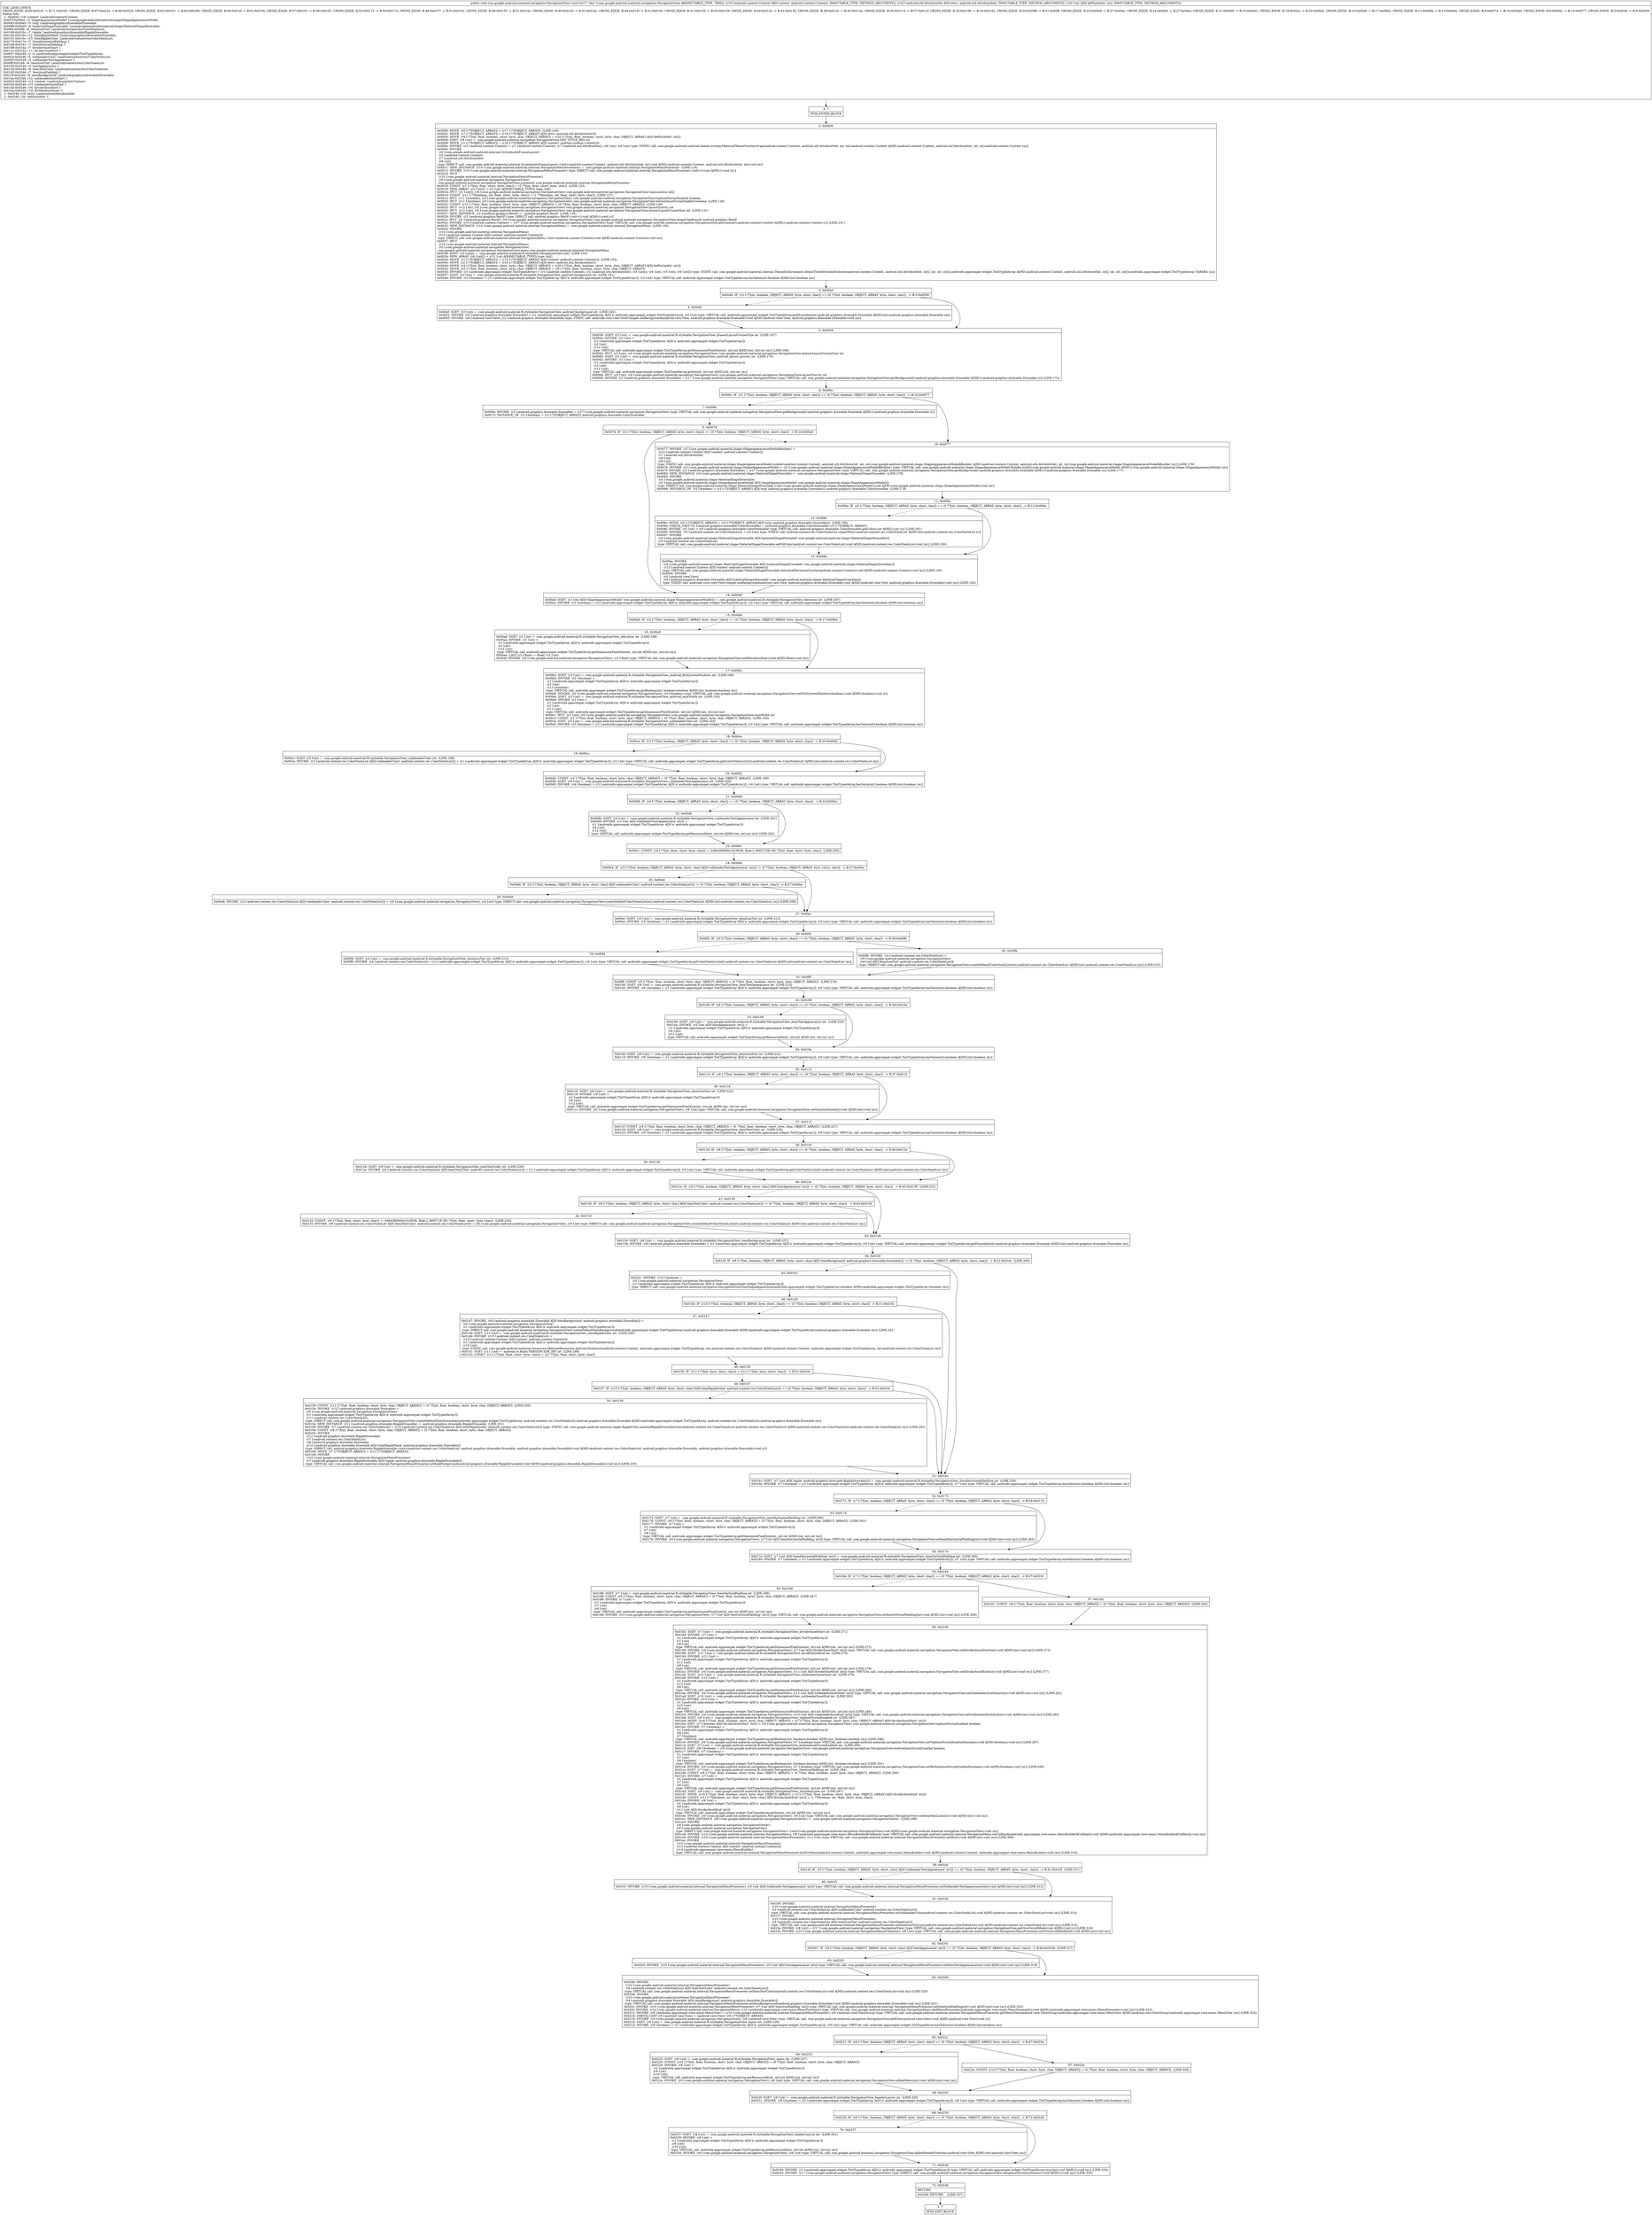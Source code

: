 digraph "CFG forcom.google.android.material.navigation.NavigationView.\<init\>(Landroid\/content\/Context;Landroid\/util\/AttributeSet;I)V" {
Node_0 [shape=record,label="{0\:\ ?|MTH_ENTER_BLOCK\l}"];
Node_2 [shape=record,label="{2\:\ 0x0000|0x0000: MOVE  (r0 I:??[OBJECT, ARRAY]) = (r17 I:??[OBJECT, ARRAY])  (LINE:145)\l0x0002: MOVE  (r7 I:??[OBJECT, ARRAY]) = (r19 I:??[OBJECT, ARRAY] A[D('attrs' android.util.AttributeSet)]) \l0x0004: MOVE  (r8 I:??[int, float, boolean, short, byte, char, OBJECT, ARRAY]) = (r20 I:??[int, float, boolean, short, byte, char, OBJECT, ARRAY] A[D('defStyleAttr' int)]) \l0x0006: SGET  (r9 I:int) =  com.google.android.material.navigation.NavigationView.DEF_STYLE_RES int \l0x0008: MOVE  (r1 I:??[OBJECT, ARRAY]) = (r18 I:??[OBJECT, ARRAY] A[D('context' android.content.Context)]) \l0x000a: INVOKE  (r2 I:android.content.Context) = (r1 I:android.content.Context), (r7 I:android.util.AttributeSet), (r8 I:int), (r9 I:int) type: STATIC call: com.google.android.material.theme.overlay.MaterialThemeOverlay.wrap(android.content.Context, android.util.AttributeSet, int, int):android.content.Context A[MD:(android.content.Context, android.util.AttributeSet, int, int):android.content.Context (m)]\l0x000e: INVOKE  \l  (r0 I:com.google.android.material.internal.ScrimInsetsFrameLayout)\l  (r2 I:android.content.Context)\l  (r7 I:android.util.AttributeSet)\l  (r8 I:int)\l type: DIRECT call: com.google.android.material.internal.ScrimInsetsFrameLayout.\<init\>(android.content.Context, android.util.AttributeSet, int):void A[MD:(android.content.Context, android.util.AttributeSet, int):void (m)]\l0x0011: NEW_INSTANCE  (r10 I:com.google.android.material.internal.NavigationMenuPresenter) =  com.google.android.material.internal.NavigationMenuPresenter  (LINE:118)\l0x0013: INVOKE  (r10 I:com.google.android.material.internal.NavigationMenuPresenter) type: DIRECT call: com.google.android.material.internal.NavigationMenuPresenter.\<init\>():void A[MD:():void (m)]\l0x0016: IPUT  \l  (r10 I:com.google.android.material.internal.NavigationMenuPresenter)\l  (r0 I:com.google.android.material.navigation.NavigationView)\l com.google.android.material.navigation.NavigationView.presenter com.google.android.material.internal.NavigationMenuPresenter \l0x0018: CONST  (r2 I:??[int, float, short, byte, char]) = (2 ??[int, float, short, byte, char])  (LINE:123)\l0x0019: NEW_ARRAY  (r2 I:int[]) = (r2 I:int A[IMMUTABLE_TYPE]) type: int[] \l0x001b: IPUT  (r2 I:int[]), (r0 I:com.google.android.material.navigation.NavigationView) com.google.android.material.navigation.NavigationView.tmpLocation int[] \l0x001d: CONST  (r11 I:??[boolean, int, float, short, byte, char]) = (1 ??[boolean, int, float, short, byte, char])  (LINE:127)\l0x001e: IPUT  (r11 I:boolean), (r0 I:com.google.android.material.navigation.NavigationView) com.google.android.material.navigation.NavigationView.topInsetScrimEnabled boolean \l0x0020: IPUT  (r11 I:boolean), (r0 I:com.google.android.material.navigation.NavigationView) com.google.android.material.navigation.NavigationView.bottomInsetScrimEnabled boolean  (LINE:128)\l0x0022: CONST  (r12 I:??[int, float, boolean, short, byte, char, OBJECT, ARRAY]) = (0 ??[int, float, boolean, short, byte, char, OBJECT, ARRAY])  (LINE:130)\l0x0023: IPUT  (r12 I:int), (r0 I:com.google.android.material.navigation.NavigationView) com.google.android.material.navigation.NavigationView.layoutGravity int \l0x0025: IPUT  (r12 I:int), (r0 I:com.google.android.material.navigation.NavigationView) com.google.android.material.navigation.NavigationView.drawerLayoutCornerSize int  (LINE:131)\l0x0027: NEW_INSTANCE  (r2 I:android.graphics.RectF) =  android.graphics.RectF  (LINE:134)\l0x0029: INVOKE  (r2 I:android.graphics.RectF) type: DIRECT call: android.graphics.RectF.\<init\>():void A[MD:():void (c)]\l0x002c: IPUT  (r2 I:android.graphics.RectF), (r0 I:com.google.android.material.navigation.NavigationView) com.google.android.material.navigation.NavigationView.shapeClipBounds android.graphics.RectF \l0x002e: INVOKE  (r13 I:android.content.Context) = (r17 I:com.google.android.material.navigation.NavigationView) type: VIRTUAL call: com.google.android.material.navigation.NavigationView.getContext():android.content.Context A[MD:():android.content.Context (s)] (LINE:147)\l0x0032: NEW_INSTANCE  (r14 I:com.google.android.material.internal.NavigationMenu) =  com.google.android.material.internal.NavigationMenu  (LINE:150)\l0x0034: INVOKE  \l  (r14 I:com.google.android.material.internal.NavigationMenu)\l  (r13 I:android.content.Context A[D('context' android.content.Context)])\l type: DIRECT call: com.google.android.material.internal.NavigationMenu.\<init\>(android.content.Context):void A[MD:(android.content.Context):void (m)]\l0x0037: IPUT  \l  (r14 I:com.google.android.material.internal.NavigationMenu)\l  (r0 I:com.google.android.material.navigation.NavigationView)\l com.google.android.material.navigation.NavigationView.menu com.google.android.material.internal.NavigationMenu \l0x0039: SGET  (r3 I:int[]) =  com.google.android.material.R.styleable.NavigationView int[]  (LINE:153)\l0x003b: NEW_ARRAY  (r6 I:int[]) = (r12 I:int A[IMMUTABLE_TYPE]) type: int[] \l0x003d: MOVE  (r1 I:??[OBJECT, ARRAY]) = (r13 I:??[OBJECT, ARRAY] A[D('context' android.content.Context)])  (LINE:154)\l0x003e: MOVE  (r2 I:??[OBJECT, ARRAY]) = (r19 I:??[OBJECT, ARRAY] A[D('attrs' android.util.AttributeSet)]) \l0x0040: MOVE  (r4 I:??[int, float, boolean, short, byte, char, OBJECT, ARRAY]) = (r20 I:??[int, float, boolean, short, byte, char, OBJECT, ARRAY] A[D('defStyleAttr' int)]) \l0x0042: MOVE  (r5 I:??[int, float, boolean, short, byte, char, OBJECT, ARRAY]) = (r9 I:??[int, float, boolean, short, byte, char, OBJECT, ARRAY]) \l0x0043: INVOKE  (r1 I:androidx.appcompat.widget.TintTypedArray) = (r1 I:android.content.Context), (r2 I:android.util.AttributeSet), (r3 I:int[]), (r4 I:int), (r5 I:int), (r6 I:int[]) type: STATIC call: com.google.android.material.internal.ThemeEnforcement.obtainTintedStyledAttributes(android.content.Context, android.util.AttributeSet, int[], int, int, int[]):androidx.appcompat.widget.TintTypedArray A[MD:(android.content.Context, android.util.AttributeSet, int[], int, int, int[]):androidx.appcompat.widget.TintTypedArray VARARG (m)]\l0x0047: SGET  (r2 I:int) =  com.google.android.material.R.styleable.NavigationView_android_background int  (LINE:161)\l0x0049: INVOKE  (r2 I:boolean) = (r1 I:androidx.appcompat.widget.TintTypedArray A[D('a' androidx.appcompat.widget.TintTypedArray)]), (r2 I:int) type: VIRTUAL call: androidx.appcompat.widget.TintTypedArray.hasValue(int):boolean A[MD:(int):boolean (m)]\l}"];
Node_3 [shape=record,label="{3\:\ 0x004d|0x004d: IF  (r2 I:??[int, boolean, OBJECT, ARRAY, byte, short, char]) == (0 ??[int, boolean, OBJECT, ARRAY, byte, short, char])  \-\> B:5:0x0058 \l}"];
Node_4 [shape=record,label="{4\:\ 0x004f|0x004f: SGET  (r2 I:int) =  com.google.android.material.R.styleable.NavigationView_android_background int  (LINE:162)\l0x0051: INVOKE  (r2 I:android.graphics.drawable.Drawable) = (r1 I:androidx.appcompat.widget.TintTypedArray A[D('a' androidx.appcompat.widget.TintTypedArray)]), (r2 I:int) type: VIRTUAL call: androidx.appcompat.widget.TintTypedArray.getDrawable(int):android.graphics.drawable.Drawable A[MD:(int):android.graphics.drawable.Drawable (m)]\l0x0055: INVOKE  (r0 I:android.view.View), (r2 I:android.graphics.drawable.Drawable) type: STATIC call: androidx.core.view.ViewCompat.setBackground(android.view.View, android.graphics.drawable.Drawable):void A[MD:(android.view.View, android.graphics.drawable.Drawable):void (m)]\l}"];
Node_5 [shape=record,label="{5\:\ 0x0058|0x0058: SGET  (r2 I:int) =  com.google.android.material.R.styleable.NavigationView_drawerLayoutCornerSize int  (LINE:167)\l0x005a: INVOKE  (r2 I:int) = \l  (r1 I:androidx.appcompat.widget.TintTypedArray A[D('a' androidx.appcompat.widget.TintTypedArray)])\l  (r2 I:int)\l  (r12 I:int)\l type: VIRTUAL call: androidx.appcompat.widget.TintTypedArray.getDimensionPixelSize(int, int):int A[MD:(int, int):int (m)] (LINE:168)\l0x005e: IPUT  (r2 I:int), (r0 I:com.google.android.material.navigation.NavigationView) com.google.android.material.navigation.NavigationView.drawerLayoutCornerSize int \l0x0060: SGET  (r2 I:int) =  com.google.android.material.R.styleable.NavigationView_android_layout_gravity int  (LINE:170)\l0x0062: INVOKE  (r2 I:int) = \l  (r1 I:androidx.appcompat.widget.TintTypedArray A[D('a' androidx.appcompat.widget.TintTypedArray)])\l  (r2 I:int)\l  (r12 I:int)\l type: VIRTUAL call: androidx.appcompat.widget.TintTypedArray.getInt(int, int):int A[MD:(int, int):int (m)]\l0x0066: IPUT  (r2 I:int), (r0 I:com.google.android.material.navigation.NavigationView) com.google.android.material.navigation.NavigationView.layoutGravity int \l0x0068: INVOKE  (r2 I:android.graphics.drawable.Drawable) = (r17 I:com.google.android.material.navigation.NavigationView) type: VIRTUAL call: com.google.android.material.navigation.NavigationView.getBackground():android.graphics.drawable.Drawable A[MD:():android.graphics.drawable.Drawable (s)] (LINE:174)\l}"];
Node_6 [shape=record,label="{6\:\ 0x006c|0x006c: IF  (r2 I:??[int, boolean, OBJECT, ARRAY, byte, short, char]) == (0 ??[int, boolean, OBJECT, ARRAY, byte, short, char])  \-\> B:10:0x0077 \l}"];
Node_7 [shape=record,label="{7\:\ 0x006e|0x006e: INVOKE  (r2 I:android.graphics.drawable.Drawable) = (r17 I:com.google.android.material.navigation.NavigationView) type: VIRTUAL call: com.google.android.material.navigation.NavigationView.getBackground():android.graphics.drawable.Drawable A[MD:():android.graphics.drawable.Drawable (s)]\l0x0072: INSTANCE_OF  (r2 I:boolean) = (r2 I:??[OBJECT, ARRAY]) android.graphics.drawable.ColorDrawable \l}"];
Node_8 [shape=record,label="{8\:\ 0x0074|0x0074: IF  (r2 I:??[int, boolean, OBJECT, ARRAY, byte, short, char]) == (0 ??[int, boolean, OBJECT, ARRAY, byte, short, char])  \-\> B:14:0x00a0 \l}"];
Node_14 [shape=record,label="{14\:\ 0x00a0|0x00a0: SGET  (r2 I:int A[D('shapeAppearanceModel' com.google.android.material.shape.ShapeAppearanceModel)]) =  com.google.android.material.R.styleable.NavigationView_elevation int  (LINE:187)\l0x00a2: INVOKE  (r2 I:boolean) = (r1 I:androidx.appcompat.widget.TintTypedArray A[D('a' androidx.appcompat.widget.TintTypedArray)]), (r2 I:int) type: VIRTUAL call: androidx.appcompat.widget.TintTypedArray.hasValue(int):boolean A[MD:(int):boolean (m)]\l}"];
Node_15 [shape=record,label="{15\:\ 0x00a6|0x00a6: IF  (r2 I:??[int, boolean, OBJECT, ARRAY, byte, short, char]) == (0 ??[int, boolean, OBJECT, ARRAY, byte, short, char])  \-\> B:17:0x00b2 \l}"];
Node_16 [shape=record,label="{16\:\ 0x00a8|0x00a8: SGET  (r2 I:int) =  com.google.android.material.R.styleable.NavigationView_elevation int  (LINE:188)\l0x00aa: INVOKE  (r2 I:int) = \l  (r1 I:androidx.appcompat.widget.TintTypedArray A[D('a' androidx.appcompat.widget.TintTypedArray)])\l  (r2 I:int)\l  (r12 I:int)\l type: VIRTUAL call: androidx.appcompat.widget.TintTypedArray.getDimensionPixelSize(int, int):int A[MD:(int, int):int (m)]\l0x00ae: CAST (r2 I:float) = (float) (r2 I:int) \l0x00af: INVOKE  (r0 I:com.google.android.material.navigation.NavigationView), (r2 I:float) type: VIRTUAL call: com.google.android.material.navigation.NavigationView.setElevation(float):void A[MD:(float):void (m)]\l}"];
Node_17 [shape=record,label="{17\:\ 0x00b2|0x00b2: SGET  (r2 I:int) =  com.google.android.material.R.styleable.NavigationView_android_fitsSystemWindows int  (LINE:190)\l0x00b4: INVOKE  (r2 I:boolean) = \l  (r1 I:androidx.appcompat.widget.TintTypedArray A[D('a' androidx.appcompat.widget.TintTypedArray)])\l  (r2 I:int)\l  (r12 I:boolean)\l type: VIRTUAL call: androidx.appcompat.widget.TintTypedArray.getBoolean(int, boolean):boolean A[MD:(int, boolean):boolean (m)]\l0x00b8: INVOKE  (r0 I:com.google.android.material.navigation.NavigationView), (r2 I:boolean) type: VIRTUAL call: com.google.android.material.navigation.NavigationView.setFitsSystemWindows(boolean):void A[MD:(boolean):void (s)]\l0x00bb: SGET  (r2 I:int) =  com.google.android.material.R.styleable.NavigationView_android_maxWidth int  (LINE:192)\l0x00bd: INVOKE  (r2 I:int) = \l  (r1 I:androidx.appcompat.widget.TintTypedArray A[D('a' androidx.appcompat.widget.TintTypedArray)])\l  (r2 I:int)\l  (r12 I:int)\l type: VIRTUAL call: androidx.appcompat.widget.TintTypedArray.getDimensionPixelSize(int, int):int A[MD:(int, int):int (m)]\l0x00c1: IPUT  (r2 I:int), (r0 I:com.google.android.material.navigation.NavigationView) com.google.android.material.navigation.NavigationView.maxWidth int \l0x00c3: CONST  (r2 I:??[int, float, boolean, short, byte, char, OBJECT, ARRAY]) = (0 ??[int, float, boolean, short, byte, char, OBJECT, ARRAY])  (LINE:194)\l0x00c4: SGET  (r3 I:int) =  com.google.android.material.R.styleable.NavigationView_subheaderColor int  (LINE:195)\l0x00c6: INVOKE  (r3 I:boolean) = (r1 I:androidx.appcompat.widget.TintTypedArray A[D('a' androidx.appcompat.widget.TintTypedArray)]), (r3 I:int) type: VIRTUAL call: androidx.appcompat.widget.TintTypedArray.hasValue(int):boolean A[MD:(int):boolean (m)]\l}"];
Node_18 [shape=record,label="{18\:\ 0x00ca|0x00ca: IF  (r3 I:??[int, boolean, OBJECT, ARRAY, byte, short, char]) == (0 ??[int, boolean, OBJECT, ARRAY, byte, short, char])  \-\> B:20:0x00d2 \l}"];
Node_19 [shape=record,label="{19\:\ 0x00cc|0x00cc: SGET  (r3 I:int) =  com.google.android.material.R.styleable.NavigationView_subheaderColor int  (LINE:196)\l0x00ce: INVOKE  (r2 I:android.content.res.ColorStateList A[D('subheaderColor' android.content.res.ColorStateList)]) = (r1 I:androidx.appcompat.widget.TintTypedArray A[D('a' androidx.appcompat.widget.TintTypedArray)]), (r3 I:int) type: VIRTUAL call: androidx.appcompat.widget.TintTypedArray.getColorStateList(int):android.content.res.ColorStateList A[MD:(int):android.content.res.ColorStateList (m)]\l}"];
Node_20 [shape=record,label="{20\:\ 0x00d2|0x00d2: CONST  (r3 I:??[int, float, boolean, short, byte, char, OBJECT, ARRAY]) = (0 ??[int, float, boolean, short, byte, char, OBJECT, ARRAY])  (LINE:199)\l0x00d3: SGET  (r4 I:int) =  com.google.android.material.R.styleable.NavigationView_subheaderTextAppearance int  (LINE:200)\l0x00d5: INVOKE  (r4 I:boolean) = (r1 I:androidx.appcompat.widget.TintTypedArray A[D('a' androidx.appcompat.widget.TintTypedArray)]), (r4 I:int) type: VIRTUAL call: androidx.appcompat.widget.TintTypedArray.hasValue(int):boolean A[MD:(int):boolean (m)]\l}"];
Node_21 [shape=record,label="{21\:\ 0x00d9|0x00d9: IF  (r4 I:??[int, boolean, OBJECT, ARRAY, byte, short, char]) == (0 ??[int, boolean, OBJECT, ARRAY, byte, short, char])  \-\> B:23:0x00e1 \l}"];
Node_22 [shape=record,label="{22\:\ 0x00db|0x00db: SGET  (r4 I:int) =  com.google.android.material.R.styleable.NavigationView_subheaderTextAppearance int  (LINE:201)\l0x00dd: INVOKE  (r3 I:int A[D('subheaderTextAppearance' int)]) = \l  (r1 I:androidx.appcompat.widget.TintTypedArray A[D('a' androidx.appcompat.widget.TintTypedArray)])\l  (r4 I:int)\l  (r12 I:int)\l type: VIRTUAL call: androidx.appcompat.widget.TintTypedArray.getResourceId(int, int):int A[MD:(int, int):int (m)] (LINE:202)\l}"];
Node_23 [shape=record,label="{23\:\ 0x00e1|0x00e1: CONST  (r4 I:??[int, float, short, byte, char]) = (16842808(0x1010038, float:2.3693715E\-38) ??[int, float, short, byte, char])  (LINE:205)\l}"];
Node_24 [shape=record,label="{24\:\ 0x00e4|0x00e4: IF  (r3 I:??[int, boolean, OBJECT, ARRAY, byte, short, char] A[D('subheaderTextAppearance' int)]) != (0 ??[int, boolean, OBJECT, ARRAY, byte, short, char])  \-\> B:27:0x00ec \l}"];
Node_25 [shape=record,label="{25\:\ 0x00e6|0x00e6: IF  (r2 I:??[int, boolean, OBJECT, ARRAY, byte, short, char] A[D('subheaderColor' android.content.res.ColorStateList)]) != (0 ??[int, boolean, OBJECT, ARRAY, byte, short, char])  \-\> B:27:0x00ec \l}"];
Node_26 [shape=record,label="{26\:\ 0x00e8|0x00e8: INVOKE  (r2 I:android.content.res.ColorStateList A[D('subheaderColor' android.content.res.ColorStateList)]) = (r0 I:com.google.android.material.navigation.NavigationView), (r4 I:int) type: DIRECT call: com.google.android.material.navigation.NavigationView.createDefaultColorStateList(int):android.content.res.ColorStateList A[MD:(int):android.content.res.ColorStateList (m)] (LINE:208)\l}"];
Node_27 [shape=record,label="{27\:\ 0x00ec|0x00ec: SGET  (r5 I:int) =  com.google.android.material.R.styleable.NavigationView_itemIconTint int  (LINE:212)\l0x00ee: INVOKE  (r5 I:boolean) = (r1 I:androidx.appcompat.widget.TintTypedArray A[D('a' androidx.appcompat.widget.TintTypedArray)]), (r5 I:int) type: VIRTUAL call: androidx.appcompat.widget.TintTypedArray.hasValue(int):boolean A[MD:(int):boolean (m)]\l}"];
Node_28 [shape=record,label="{28\:\ 0x00f2|0x00f2: IF  (r5 I:??[int, boolean, OBJECT, ARRAY, byte, short, char]) == (0 ??[int, boolean, OBJECT, ARRAY, byte, short, char])  \-\> B:30:0x00fb \l}"];
Node_29 [shape=record,label="{29\:\ 0x00f4|0x00f4: SGET  (r4 I:int) =  com.google.android.material.R.styleable.NavigationView_itemIconTint int  (LINE:213)\l0x00f6: INVOKE  (r4 I:android.content.res.ColorStateList) = (r1 I:androidx.appcompat.widget.TintTypedArray A[D('a' androidx.appcompat.widget.TintTypedArray)]), (r4 I:int) type: VIRTUAL call: androidx.appcompat.widget.TintTypedArray.getColorStateList(int):android.content.res.ColorStateList A[MD:(int):android.content.res.ColorStateList (m)]\l}"];
Node_31 [shape=record,label="{31\:\ 0x00ff|0x00ff: CONST  (r5 I:??[int, float, boolean, short, byte, char, OBJECT, ARRAY]) = (0 ??[int, float, boolean, short, byte, char, OBJECT, ARRAY])  (LINE:218)\l0x0100: SGET  (r6 I:int) =  com.google.android.material.R.styleable.NavigationView_itemTextAppearance int  (LINE:219)\l0x0102: INVOKE  (r6 I:boolean) = (r1 I:androidx.appcompat.widget.TintTypedArray A[D('a' androidx.appcompat.widget.TintTypedArray)]), (r6 I:int) type: VIRTUAL call: androidx.appcompat.widget.TintTypedArray.hasValue(int):boolean A[MD:(int):boolean (m)]\l}"];
Node_32 [shape=record,label="{32\:\ 0x0106|0x0106: IF  (r6 I:??[int, boolean, OBJECT, ARRAY, byte, short, char]) == (0 ??[int, boolean, OBJECT, ARRAY, byte, short, char])  \-\> B:34:0x010e \l}"];
Node_33 [shape=record,label="{33\:\ 0x0108|0x0108: SGET  (r6 I:int) =  com.google.android.material.R.styleable.NavigationView_itemTextAppearance int  (LINE:220)\l0x010a: INVOKE  (r5 I:int A[D('textAppearance' int)]) = \l  (r1 I:androidx.appcompat.widget.TintTypedArray A[D('a' androidx.appcompat.widget.TintTypedArray)])\l  (r6 I:int)\l  (r12 I:int)\l type: VIRTUAL call: androidx.appcompat.widget.TintTypedArray.getResourceId(int, int):int A[MD:(int, int):int (m)]\l}"];
Node_34 [shape=record,label="{34\:\ 0x010e|0x010e: SGET  (r6 I:int) =  com.google.android.material.R.styleable.NavigationView_itemIconSize int  (LINE:223)\l0x0110: INVOKE  (r6 I:boolean) = (r1 I:androidx.appcompat.widget.TintTypedArray A[D('a' androidx.appcompat.widget.TintTypedArray)]), (r6 I:int) type: VIRTUAL call: androidx.appcompat.widget.TintTypedArray.hasValue(int):boolean A[MD:(int):boolean (m)]\l}"];
Node_35 [shape=record,label="{35\:\ 0x0114|0x0114: IF  (r6 I:??[int, boolean, OBJECT, ARRAY, byte, short, char]) == (0 ??[int, boolean, OBJECT, ARRAY, byte, short, char])  \-\> B:37:0x011f \l}"];
Node_36 [shape=record,label="{36\:\ 0x0116|0x0116: SGET  (r6 I:int) =  com.google.android.material.R.styleable.NavigationView_itemIconSize int  (LINE:224)\l0x0118: INVOKE  (r6 I:int) = \l  (r1 I:androidx.appcompat.widget.TintTypedArray A[D('a' androidx.appcompat.widget.TintTypedArray)])\l  (r6 I:int)\l  (r12 I:int)\l type: VIRTUAL call: androidx.appcompat.widget.TintTypedArray.getDimensionPixelSize(int, int):int A[MD:(int, int):int (m)]\l0x011c: INVOKE  (r0 I:com.google.android.material.navigation.NavigationView), (r6 I:int) type: VIRTUAL call: com.google.android.material.navigation.NavigationView.setItemIconSize(int):void A[MD:(int):void (m)]\l}"];
Node_37 [shape=record,label="{37\:\ 0x011f|0x011f: CONST  (r6 I:??[int, float, boolean, short, byte, char, OBJECT, ARRAY]) = (0 ??[int, float, boolean, short, byte, char, OBJECT, ARRAY])  (LINE:227)\l0x0120: SGET  (r9 I:int) =  com.google.android.material.R.styleable.NavigationView_itemTextColor int  (LINE:228)\l0x0122: INVOKE  (r9 I:boolean) = (r1 I:androidx.appcompat.widget.TintTypedArray A[D('a' androidx.appcompat.widget.TintTypedArray)]), (r9 I:int) type: VIRTUAL call: androidx.appcompat.widget.TintTypedArray.hasValue(int):boolean A[MD:(int):boolean (m)]\l}"];
Node_38 [shape=record,label="{38\:\ 0x0126|0x0126: IF  (r9 I:??[int, boolean, OBJECT, ARRAY, byte, short, char]) == (0 ??[int, boolean, OBJECT, ARRAY, byte, short, char])  \-\> B:40:0x012e \l}"];
Node_39 [shape=record,label="{39\:\ 0x0128|0x0128: SGET  (r9 I:int) =  com.google.android.material.R.styleable.NavigationView_itemTextColor int  (LINE:229)\l0x012a: INVOKE  (r6 I:android.content.res.ColorStateList A[D('itemTextColor' android.content.res.ColorStateList)]) = (r1 I:androidx.appcompat.widget.TintTypedArray A[D('a' androidx.appcompat.widget.TintTypedArray)]), (r9 I:int) type: VIRTUAL call: androidx.appcompat.widget.TintTypedArray.getColorStateList(int):android.content.res.ColorStateList A[MD:(int):android.content.res.ColorStateList (m)]\l}"];
Node_40 [shape=record,label="{40\:\ 0x012e|0x012e: IF  (r5 I:??[int, boolean, OBJECT, ARRAY, byte, short, char] A[D('textAppearance' int)]) != (0 ??[int, boolean, OBJECT, ARRAY, byte, short, char])  \-\> B:43:0x0139  (LINE:232)\l}"];
Node_41 [shape=record,label="{41\:\ 0x0130|0x0130: IF  (r6 I:??[int, boolean, OBJECT, ARRAY, byte, short, char] A[D('itemTextColor' android.content.res.ColorStateList)]) != (0 ??[int, boolean, OBJECT, ARRAY, byte, short, char])  \-\> B:43:0x0139 \l}"];
Node_42 [shape=record,label="{42\:\ 0x0132|0x0132: CONST  (r9 I:??[int, float, short, byte, char]) = (16842806(0x1010036, float:2.369371E\-38) ??[int, float, short, byte, char])  (LINE:234)\l0x0135: INVOKE  (r6 I:android.content.res.ColorStateList A[D('itemTextColor' android.content.res.ColorStateList)]) = (r0 I:com.google.android.material.navigation.NavigationView), (r9 I:int) type: DIRECT call: com.google.android.material.navigation.NavigationView.createDefaultColorStateList(int):android.content.res.ColorStateList A[MD:(int):android.content.res.ColorStateList (m)]\l}"];
Node_43 [shape=record,label="{43\:\ 0x0139|0x0139: SGET  (r9 I:int) =  com.google.android.material.R.styleable.NavigationView_itemBackground int  (LINE:237)\l0x013b: INVOKE  (r9 I:android.graphics.drawable.Drawable) = (r1 I:androidx.appcompat.widget.TintTypedArray A[D('a' androidx.appcompat.widget.TintTypedArray)]), (r9 I:int) type: VIRTUAL call: androidx.appcompat.widget.TintTypedArray.getDrawable(int):android.graphics.drawable.Drawable A[MD:(int):android.graphics.drawable.Drawable (m)]\l}"];
Node_44 [shape=record,label="{44\:\ 0x013f|0x013f: IF  (r9 I:??[int, boolean, OBJECT, ARRAY, byte, short, char] A[D('itemBackground' android.graphics.drawable.Drawable)]) != (0 ??[int, boolean, OBJECT, ARRAY, byte, short, char])  \-\> B:51:0x016c  (LINE:240)\l}"];
Node_45 [shape=record,label="{45\:\ 0x0141|0x0141: INVOKE  (r15 I:boolean) = \l  (r0 I:com.google.android.material.navigation.NavigationView)\l  (r1 I:androidx.appcompat.widget.TintTypedArray A[D('a' androidx.appcompat.widget.TintTypedArray)])\l type: DIRECT call: com.google.android.material.navigation.NavigationView.hasShapeAppearance(androidx.appcompat.widget.TintTypedArray):boolean A[MD:(androidx.appcompat.widget.TintTypedArray):boolean (m)]\l}"];
Node_46 [shape=record,label="{46\:\ 0x0145|0x0145: IF  (r15 I:??[int, boolean, OBJECT, ARRAY, byte, short, char]) == (0 ??[int, boolean, OBJECT, ARRAY, byte, short, char])  \-\> B:51:0x016c \l}"];
Node_47 [shape=record,label="{47\:\ 0x0147|0x0147: INVOKE  (r9 I:android.graphics.drawable.Drawable A[D('itemBackground' android.graphics.drawable.Drawable)]) = \l  (r0 I:com.google.android.material.navigation.NavigationView)\l  (r1 I:androidx.appcompat.widget.TintTypedArray A[D('a' androidx.appcompat.widget.TintTypedArray)])\l type: DIRECT call: com.google.android.material.navigation.NavigationView.createDefaultItemBackground(androidx.appcompat.widget.TintTypedArray):android.graphics.drawable.Drawable A[MD:(androidx.appcompat.widget.TintTypedArray):android.graphics.drawable.Drawable (m)] (LINE:241)\l0x014b: SGET  (r15 I:int) =  com.google.android.material.R.styleable.NavigationView_itemRippleColor int  (LINE:243)\l0x014d: INVOKE  (r15 I:android.content.res.ColorStateList) = \l  (r13 I:android.content.Context A[D('context' android.content.Context)])\l  (r1 I:androidx.appcompat.widget.TintTypedArray A[D('a' androidx.appcompat.widget.TintTypedArray)])\l  (r15 I:int)\l type: STATIC call: com.google.android.material.resources.MaterialResources.getColorStateList(android.content.Context, androidx.appcompat.widget.TintTypedArray, int):android.content.res.ColorStateList A[MD:(android.content.Context, androidx.appcompat.widget.TintTypedArray, int):android.content.res.ColorStateList (m)]\l0x0151: SGET  (r11 I:int) =  android.os.Build.VERSION.SDK_INT int  (LINE:249)\l0x0153: CONST  (r12 I:??[int, float, short, byte, char]) = (21 ??[int, float, short, byte, char]) \l}"];
Node_48 [shape=record,label="{48\:\ 0x0155|0x0155: IF  (r11 I:??[int, byte, short, char]) \< (r12 I:??[int, byte, short, char])  \-\> B:51:0x016c \l}"];
Node_49 [shape=record,label="{49\:\ 0x0157|0x0157: IF  (r15 I:??[int, boolean, OBJECT, ARRAY, byte, short, char] A[D('itemRippleColor' android.content.res.ColorStateList)]) == (0 ??[int, boolean, OBJECT, ARRAY, byte, short, char])  \-\> B:51:0x016c \l}"];
Node_50 [shape=record,label="{50\:\ 0x0159|0x0159: CONST  (r11 I:??[int, float, boolean, short, byte, char, OBJECT, ARRAY]) = (0 ??[int, float, boolean, short, byte, char, OBJECT, ARRAY])  (LINE:250)\l0x015a: INVOKE  (r12 I:android.graphics.drawable.Drawable) = \l  (r0 I:com.google.android.material.navigation.NavigationView)\l  (r1 I:androidx.appcompat.widget.TintTypedArray A[D('a' androidx.appcompat.widget.TintTypedArray)])\l  (r11 I:android.content.res.ColorStateList)\l type: DIRECT call: com.google.android.material.navigation.NavigationView.createDefaultItemDrawable(androidx.appcompat.widget.TintTypedArray, android.content.res.ColorStateList):android.graphics.drawable.Drawable A[MD:(androidx.appcompat.widget.TintTypedArray, android.content.res.ColorStateList):android.graphics.drawable.Drawable (m)]\l0x015e: NEW_INSTANCE  (r11 I:android.graphics.drawable.RippleDrawable) =  android.graphics.drawable.RippleDrawable  (LINE:251)\l0x0160: INVOKE  (r7 I:android.content.res.ColorStateList) = (r15 I:android.content.res.ColorStateList A[D('itemRippleColor' android.content.res.ColorStateList)]) type: STATIC call: com.google.android.material.ripple.RippleUtils.sanitizeRippleDrawableColor(android.content.res.ColorStateList):android.content.res.ColorStateList A[MD:(android.content.res.ColorStateList):android.content.res.ColorStateList (m)] (LINE:252)\l0x0164: CONST  (r8 I:??[int, float, boolean, short, byte, char, OBJECT, ARRAY]) = (0 ??[int, float, boolean, short, byte, char, OBJECT, ARRAY]) \l0x0165: INVOKE  \l  (r11 I:android.graphics.drawable.RippleDrawable)\l  (r7 I:android.content.res.ColorStateList)\l  (r8 I:android.graphics.drawable.Drawable)\l  (r12 I:android.graphics.drawable.Drawable A[D('itemRippleMask' android.graphics.drawable.Drawable)])\l type: DIRECT call: android.graphics.drawable.RippleDrawable.\<init\>(android.content.res.ColorStateList, android.graphics.drawable.Drawable, android.graphics.drawable.Drawable):void A[MD:(android.content.res.ColorStateList, android.graphics.drawable.Drawable, android.graphics.drawable.Drawable):void (c)]\l0x0168: MOVE  (r7 I:??[OBJECT, ARRAY]) = (r11 I:??[OBJECT, ARRAY]) \l0x0169: INVOKE  \l  (r10 I:com.google.android.material.internal.NavigationMenuPresenter)\l  (r7 I:android.graphics.drawable.RippleDrawable A[D('ripple' android.graphics.drawable.RippleDrawable)])\l type: VIRTUAL call: com.google.android.material.internal.NavigationMenuPresenter.setItemForeground(android.graphics.drawable.RippleDrawable):void A[MD:(android.graphics.drawable.RippleDrawable):void (m)] (LINE:255)\l}"];
Node_51 [shape=record,label="{51\:\ 0x016c|0x016c: SGET  (r7 I:int A[D('ripple' android.graphics.drawable.RippleDrawable)]) =  com.google.android.material.R.styleable.NavigationView_itemHorizontalPadding int  (LINE:259)\l0x016e: INVOKE  (r7 I:boolean) = (r1 I:androidx.appcompat.widget.TintTypedArray A[D('a' androidx.appcompat.widget.TintTypedArray)]), (r7 I:int) type: VIRTUAL call: androidx.appcompat.widget.TintTypedArray.hasValue(int):boolean A[MD:(int):boolean (m)]\l}"];
Node_52 [shape=record,label="{52\:\ 0x0172|0x0172: IF  (r7 I:??[int, boolean, OBJECT, ARRAY, byte, short, char]) == (0 ??[int, boolean, OBJECT, ARRAY, byte, short, char])  \-\> B:54:0x017e \l}"];
Node_53 [shape=record,label="{53\:\ 0x0174|0x0174: SGET  (r7 I:int) =  com.google.android.material.R.styleable.NavigationView_itemHorizontalPadding int  (LINE:260)\l0x0176: CONST  (r8 I:??[int, float, boolean, short, byte, char, OBJECT, ARRAY]) = (0 ??[int, float, boolean, short, byte, char, OBJECT, ARRAY])  (LINE:261)\l0x0177: INVOKE  (r7 I:int) = \l  (r1 I:androidx.appcompat.widget.TintTypedArray A[D('a' androidx.appcompat.widget.TintTypedArray)])\l  (r7 I:int)\l  (r8 I:int)\l type: VIRTUAL call: androidx.appcompat.widget.TintTypedArray.getDimensionPixelSize(int, int):int A[MD:(int, int):int (m)]\l0x017b: INVOKE  (r0 I:com.google.android.material.navigation.NavigationView), (r7 I:int A[D('itemHorizontalPadding' int)]) type: VIRTUAL call: com.google.android.material.navigation.NavigationView.setItemHorizontalPadding(int):void A[MD:(int):void (m)] (LINE:262)\l}"];
Node_54 [shape=record,label="{54\:\ 0x017e|0x017e: SGET  (r7 I:int A[D('itemHorizontalPadding' int)]) =  com.google.android.material.R.styleable.NavigationView_itemVerticalPadding int  (LINE:265)\l0x0180: INVOKE  (r7 I:boolean) = (r1 I:androidx.appcompat.widget.TintTypedArray A[D('a' androidx.appcompat.widget.TintTypedArray)]), (r7 I:int) type: VIRTUAL call: androidx.appcompat.widget.TintTypedArray.hasValue(int):boolean A[MD:(int):boolean (m)]\l}"];
Node_55 [shape=record,label="{55\:\ 0x0184|0x0184: IF  (r7 I:??[int, boolean, OBJECT, ARRAY, byte, short, char]) == (0 ??[int, boolean, OBJECT, ARRAY, byte, short, char])  \-\> B:57:0x0191 \l}"];
Node_56 [shape=record,label="{56\:\ 0x0186|0x0186: SGET  (r7 I:int) =  com.google.android.material.R.styleable.NavigationView_itemVerticalPadding int  (LINE:266)\l0x0188: CONST  (r8 I:??[int, float, boolean, short, byte, char, OBJECT, ARRAY]) = (0 ??[int, float, boolean, short, byte, char, OBJECT, ARRAY])  (LINE:267)\l0x0189: INVOKE  (r7 I:int) = \l  (r1 I:androidx.appcompat.widget.TintTypedArray A[D('a' androidx.appcompat.widget.TintTypedArray)])\l  (r7 I:int)\l  (r8 I:int)\l type: VIRTUAL call: androidx.appcompat.widget.TintTypedArray.getDimensionPixelSize(int, int):int A[MD:(int, int):int (m)]\l0x018d: INVOKE  (r0 I:com.google.android.material.navigation.NavigationView), (r7 I:int A[D('itemVerticalPadding' int)]) type: VIRTUAL call: com.google.android.material.navigation.NavigationView.setItemVerticalPadding(int):void A[MD:(int):void (m)] (LINE:268)\l}"];
Node_58 [shape=record,label="{58\:\ 0x0192|0x0192: SGET  (r7 I:int) =  com.google.android.material.R.styleable.NavigationView_dividerInsetStart int  (LINE:271)\l0x0194: INVOKE  (r7 I:int) = \l  (r1 I:androidx.appcompat.widget.TintTypedArray A[D('a' androidx.appcompat.widget.TintTypedArray)])\l  (r7 I:int)\l  (r8 I:int)\l type: VIRTUAL call: androidx.appcompat.widget.TintTypedArray.getDimensionPixelSize(int, int):int A[MD:(int, int):int (m)] (LINE:272)\l0x0198: INVOKE  (r0 I:com.google.android.material.navigation.NavigationView), (r7 I:int A[D('dividerInsetStart' int)]) type: VIRTUAL call: com.google.android.material.navigation.NavigationView.setDividerInsetStart(int):void A[MD:(int):void (m)] (LINE:273)\l0x019b: SGET  (r11 I:int) =  com.google.android.material.R.styleable.NavigationView_dividerInsetEnd int  (LINE:275)\l0x019d: INVOKE  (r11 I:int) = \l  (r1 I:androidx.appcompat.widget.TintTypedArray A[D('a' androidx.appcompat.widget.TintTypedArray)])\l  (r11 I:int)\l  (r8 I:int)\l type: VIRTUAL call: androidx.appcompat.widget.TintTypedArray.getDimensionPixelSize(int, int):int A[MD:(int, int):int (m)] (LINE:276)\l0x01a1: INVOKE  (r0 I:com.google.android.material.navigation.NavigationView), (r11 I:int A[D('dividerInsetEnd' int)]) type: VIRTUAL call: com.google.android.material.navigation.NavigationView.setDividerInsetEnd(int):void A[MD:(int):void (m)] (LINE:277)\l0x01a4: SGET  (r12 I:int) =  com.google.android.material.R.styleable.NavigationView_subheaderInsetStart int  (LINE:279)\l0x01a6: INVOKE  (r12 I:int) = \l  (r1 I:androidx.appcompat.widget.TintTypedArray A[D('a' androidx.appcompat.widget.TintTypedArray)])\l  (r12 I:int)\l  (r8 I:int)\l type: VIRTUAL call: androidx.appcompat.widget.TintTypedArray.getDimensionPixelSize(int, int):int A[MD:(int, int):int (m)] (LINE:280)\l0x01aa: INVOKE  (r0 I:com.google.android.material.navigation.NavigationView), (r12 I:int A[D('subheaderInsetStart' int)]) type: VIRTUAL call: com.google.android.material.navigation.NavigationView.setSubheaderInsetStart(int):void A[MD:(int):void (m)] (LINE:281)\l0x01ad: SGET  (r15 I:int) =  com.google.android.material.R.styleable.NavigationView_subheaderInsetEnd int  (LINE:283)\l0x01af: INVOKE  (r15 I:int) = \l  (r1 I:androidx.appcompat.widget.TintTypedArray A[D('a' androidx.appcompat.widget.TintTypedArray)])\l  (r15 I:int)\l  (r8 I:int)\l type: VIRTUAL call: androidx.appcompat.widget.TintTypedArray.getDimensionPixelSize(int, int):int A[MD:(int, int):int (m)] (LINE:284)\l0x01b3: INVOKE  (r0 I:com.google.android.material.navigation.NavigationView), (r15 I:int A[D('subheaderInsetEnd' int)]) type: VIRTUAL call: com.google.android.material.navigation.NavigationView.setSubheaderInsetEnd(int):void A[MD:(int):void (m)] (LINE:285)\l0x01b6: SGET  (r8 I:int) =  com.google.android.material.R.styleable.NavigationView_topInsetScrimEnabled int  (LINE:287)\l0x01b8: MOVE  (r18 I:??[int, float, boolean, short, byte, char, OBJECT, ARRAY]) = (r7 I:??[int, float, boolean, short, byte, char, OBJECT, ARRAY] A[D('dividerInsetStart' int)]) \l0x01ba: IGET  (r7 I:boolean A[D('dividerInsetStart' int)]) = (r0 I:com.google.android.material.navigation.NavigationView) com.google.android.material.navigation.NavigationView.topInsetScrimEnabled boolean \l0x01bc: INVOKE  (r7 I:boolean) = \l  (r1 I:androidx.appcompat.widget.TintTypedArray A[D('a' androidx.appcompat.widget.TintTypedArray)])\l  (r8 I:int)\l  (r7 I:boolean)\l type: VIRTUAL call: androidx.appcompat.widget.TintTypedArray.getBoolean(int, boolean):boolean A[MD:(int, boolean):boolean (m)] (LINE:288)\l0x01c0: INVOKE  (r0 I:com.google.android.material.navigation.NavigationView), (r7 I:boolean) type: VIRTUAL call: com.google.android.material.navigation.NavigationView.setTopInsetScrimEnabled(boolean):void A[MD:(boolean):void (m)] (LINE:287)\l0x01c3: SGET  (r7 I:int) =  com.google.android.material.R.styleable.NavigationView_bottomInsetScrimEnabled int  (LINE:290)\l0x01c5: IGET  (r8 I:boolean) = (r0 I:com.google.android.material.navigation.NavigationView) com.google.android.material.navigation.NavigationView.bottomInsetScrimEnabled boolean \l0x01c7: INVOKE  (r7 I:boolean) = \l  (r1 I:androidx.appcompat.widget.TintTypedArray A[D('a' androidx.appcompat.widget.TintTypedArray)])\l  (r7 I:int)\l  (r8 I:boolean)\l type: VIRTUAL call: androidx.appcompat.widget.TintTypedArray.getBoolean(int, boolean):boolean A[MD:(int, boolean):boolean (m)] (LINE:291)\l0x01cb: INVOKE  (r0 I:com.google.android.material.navigation.NavigationView), (r7 I:boolean) type: VIRTUAL call: com.google.android.material.navigation.NavigationView.setBottomInsetScrimEnabled(boolean):void A[MD:(boolean):void (m)] (LINE:290)\l0x01ce: SGET  (r7 I:int) =  com.google.android.material.R.styleable.NavigationView_itemIconPadding int  (LINE:294)\l0x01d0: CONST  (r8 I:??[int, float, boolean, short, byte, char, OBJECT, ARRAY]) = (0 ??[int, float, boolean, short, byte, char, OBJECT, ARRAY])  (LINE:295)\l0x01d1: INVOKE  (r7 I:int) = \l  (r1 I:androidx.appcompat.widget.TintTypedArray A[D('a' androidx.appcompat.widget.TintTypedArray)])\l  (r7 I:int)\l  (r8 I:int)\l type: VIRTUAL call: androidx.appcompat.widget.TintTypedArray.getDimensionPixelSize(int, int):int A[MD:(int, int):int (m)]\l0x01d5: SGET  (r8 I:int) =  com.google.android.material.R.styleable.NavigationView_itemMaxLines int  (LINE:297)\l0x01d7: MOVE  (r16 I:??[int, float, boolean, short, byte, char, OBJECT, ARRAY]) = (r11 I:??[int, float, boolean, short, byte, char, OBJECT, ARRAY] A[D('dividerInsetEnd' int)]) \l0x01d9: CONST  (r11 I:??[boolean, int, float, short, byte, char] A[D('dividerInsetEnd' int)]) = (1 ??[boolean, int, float, short, byte, char]) \l0x01da: INVOKE  (r8 I:int) = \l  (r1 I:androidx.appcompat.widget.TintTypedArray A[D('a' androidx.appcompat.widget.TintTypedArray)])\l  (r8 I:int)\l  (r11 I:int A[D('dividerInsetEnd' int)])\l type: VIRTUAL call: androidx.appcompat.widget.TintTypedArray.getInt(int, int):int A[MD:(int, int):int (m)]\l0x01de: INVOKE  (r0 I:com.google.android.material.navigation.NavigationView), (r8 I:int) type: VIRTUAL call: com.google.android.material.navigation.NavigationView.setItemMaxLines(int):void A[MD:(int):void (m)]\l0x01e1: NEW_INSTANCE  (r8 I:com.google.android.material.navigation.NavigationView$1) =  com.google.android.material.navigation.NavigationView$1  (LINE:299)\l0x01e3: INVOKE  \l  (r8 I:com.google.android.material.navigation.NavigationView$1)\l  (r0 I:com.google.android.material.navigation.NavigationView)\l type: DIRECT call: com.google.android.material.navigation.NavigationView.1.\<init\>(com.google.android.material.navigation.NavigationView):void A[MD:(com.google.android.material.navigation.NavigationView):void (m)]\l0x01e6: INVOKE  (r14 I:com.google.android.material.internal.NavigationMenu), (r8 I:androidx.appcompat.view.menu.MenuBuilder$Callback) type: VIRTUAL call: com.google.android.material.internal.NavigationMenu.setCallback(androidx.appcompat.view.menu.MenuBuilder$Callback):void A[MD:(androidx.appcompat.view.menu.MenuBuilder$Callback):void (m)]\l0x01e9: INVOKE  (r10 I:com.google.android.material.internal.NavigationMenuPresenter), (r11 I:int) type: VIRTUAL call: com.google.android.material.internal.NavigationMenuPresenter.setId(int):void A[MD:(int):void (m)] (LINE:309)\l0x01ec: INVOKE  \l  (r10 I:com.google.android.material.internal.NavigationMenuPresenter)\l  (r13 I:android.content.Context A[D('context' android.content.Context)])\l  (r14 I:androidx.appcompat.view.menu.MenuBuilder)\l type: VIRTUAL call: com.google.android.material.internal.NavigationMenuPresenter.initForMenu(android.content.Context, androidx.appcompat.view.menu.MenuBuilder):void A[MD:(android.content.Context, androidx.appcompat.view.menu.MenuBuilder):void (m)] (LINE:310)\l}"];
Node_59 [shape=record,label="{59\:\ 0x01ef|0x01ef: IF  (r3 I:??[int, boolean, OBJECT, ARRAY, byte, short, char] A[D('subheaderTextAppearance' int)]) == (0 ??[int, boolean, OBJECT, ARRAY, byte, short, char])  \-\> B:61:0x01f4  (LINE:311)\l}"];
Node_60 [shape=record,label="{60\:\ 0x01f1|0x01f1: INVOKE  (r10 I:com.google.android.material.internal.NavigationMenuPresenter), (r3 I:int A[D('subheaderTextAppearance' int)]) type: VIRTUAL call: com.google.android.material.internal.NavigationMenuPresenter.setSubheaderTextAppearance(int):void A[MD:(int):void (m)] (LINE:312)\l}"];
Node_61 [shape=record,label="{61\:\ 0x01f4|0x01f4: INVOKE  \l  (r10 I:com.google.android.material.internal.NavigationMenuPresenter)\l  (r2 I:android.content.res.ColorStateList A[D('subheaderColor' android.content.res.ColorStateList)])\l type: VIRTUAL call: com.google.android.material.internal.NavigationMenuPresenter.setSubheaderColor(android.content.res.ColorStateList):void A[MD:(android.content.res.ColorStateList):void (m)] (LINE:314)\l0x01f7: INVOKE  \l  (r10 I:com.google.android.material.internal.NavigationMenuPresenter)\l  (r4 I:android.content.res.ColorStateList A[D('itemIconTint' android.content.res.ColorStateList)])\l type: VIRTUAL call: com.google.android.material.internal.NavigationMenuPresenter.setItemIconTintList(android.content.res.ColorStateList):void A[MD:(android.content.res.ColorStateList):void (m)] (LINE:315)\l0x01fa: INVOKE  (r8 I:int) = (r17 I:com.google.android.material.navigation.NavigationView) type: VIRTUAL call: com.google.android.material.navigation.NavigationView.getOverScrollMode():int A[MD:():int (s)] (LINE:316)\l0x01fe: INVOKE  (r10 I:com.google.android.material.internal.NavigationMenuPresenter), (r8 I:int) type: VIRTUAL call: com.google.android.material.internal.NavigationMenuPresenter.setOverScrollMode(int):void A[MD:(int):void (m)]\l}"];
Node_62 [shape=record,label="{62\:\ 0x0201|0x0201: IF  (r5 I:??[int, boolean, OBJECT, ARRAY, byte, short, char] A[D('textAppearance' int)]) == (0 ??[int, boolean, OBJECT, ARRAY, byte, short, char])  \-\> B:64:0x0206  (LINE:317)\l}"];
Node_63 [shape=record,label="{63\:\ 0x0203|0x0203: INVOKE  (r10 I:com.google.android.material.internal.NavigationMenuPresenter), (r5 I:int A[D('textAppearance' int)]) type: VIRTUAL call: com.google.android.material.internal.NavigationMenuPresenter.setItemTextAppearance(int):void A[MD:(int):void (m)] (LINE:318)\l}"];
Node_64 [shape=record,label="{64\:\ 0x0206|0x0206: INVOKE  \l  (r10 I:com.google.android.material.internal.NavigationMenuPresenter)\l  (r6 I:android.content.res.ColorStateList A[D('itemTextColor' android.content.res.ColorStateList)])\l type: VIRTUAL call: com.google.android.material.internal.NavigationMenuPresenter.setItemTextColor(android.content.res.ColorStateList):void A[MD:(android.content.res.ColorStateList):void (m)] (LINE:320)\l0x0209: INVOKE  \l  (r10 I:com.google.android.material.internal.NavigationMenuPresenter)\l  (r9 I:android.graphics.drawable.Drawable A[D('itemBackground' android.graphics.drawable.Drawable)])\l type: VIRTUAL call: com.google.android.material.internal.NavigationMenuPresenter.setItemBackground(android.graphics.drawable.Drawable):void A[MD:(android.graphics.drawable.Drawable):void (m)] (LINE:321)\l0x020c: INVOKE  (r10 I:com.google.android.material.internal.NavigationMenuPresenter), (r7 I:int A[D('itemIconPadding' int)]) type: VIRTUAL call: com.google.android.material.internal.NavigationMenuPresenter.setItemIconPadding(int):void A[MD:(int):void (m)] (LINE:322)\l0x020f: INVOKE  (r14 I:com.google.android.material.internal.NavigationMenu), (r10 I:androidx.appcompat.view.menu.MenuPresenter) type: VIRTUAL call: com.google.android.material.internal.NavigationMenu.addMenuPresenter(androidx.appcompat.view.menu.MenuPresenter):void A[MD:(androidx.appcompat.view.menu.MenuPresenter):void (m)] (LINE:323)\l0x0212: INVOKE  (r8 I:androidx.appcompat.view.menu.MenuView) = (r10 I:com.google.android.material.internal.NavigationMenuPresenter), (r0 I:android.view.ViewGroup) type: VIRTUAL call: com.google.android.material.internal.NavigationMenuPresenter.getMenuView(android.view.ViewGroup):androidx.appcompat.view.menu.MenuView A[MD:(android.view.ViewGroup):androidx.appcompat.view.menu.MenuView (m)] (LINE:324)\l0x0216: CHECK_CAST (r8 I:android.view.View) = (android.view.View) (r8 I:??[OBJECT, ARRAY]) \l0x0218: INVOKE  (r0 I:com.google.android.material.navigation.NavigationView), (r8 I:android.view.View) type: VIRTUAL call: com.google.android.material.navigation.NavigationView.addView(android.view.View):void A[MD:(android.view.View):void (s)]\l0x021b: SGET  (r8 I:int) =  com.google.android.material.R.styleable.NavigationView_menu int  (LINE:326)\l0x021d: INVOKE  (r8 I:boolean) = (r1 I:androidx.appcompat.widget.TintTypedArray A[D('a' androidx.appcompat.widget.TintTypedArray)]), (r8 I:int) type: VIRTUAL call: androidx.appcompat.widget.TintTypedArray.hasValue(int):boolean A[MD:(int):boolean (m)]\l}"];
Node_65 [shape=record,label="{65\:\ 0x0221|0x0221: IF  (r8 I:??[int, boolean, OBJECT, ARRAY, byte, short, char]) == (0 ??[int, boolean, OBJECT, ARRAY, byte, short, char])  \-\> B:67:0x022e \l}"];
Node_66 [shape=record,label="{66\:\ 0x0223|0x0223: SGET  (r8 I:int) =  com.google.android.material.R.styleable.NavigationView_menu int  (LINE:327)\l0x0225: CONST  (r10 I:??[int, float, boolean, short, byte, char, OBJECT, ARRAY]) = (0 ??[int, float, boolean, short, byte, char, OBJECT, ARRAY]) \l0x0226: INVOKE  (r8 I:int) = \l  (r1 I:androidx.appcompat.widget.TintTypedArray A[D('a' androidx.appcompat.widget.TintTypedArray)])\l  (r8 I:int)\l  (r10 I:int)\l type: VIRTUAL call: androidx.appcompat.widget.TintTypedArray.getResourceId(int, int):int A[MD:(int, int):int (m)]\l0x022a: INVOKE  (r0 I:com.google.android.material.navigation.NavigationView), (r8 I:int) type: VIRTUAL call: com.google.android.material.navigation.NavigationView.inflateMenu(int):void A[MD:(int):void (m)]\l}"];
Node_68 [shape=record,label="{68\:\ 0x022f|0x022f: SGET  (r8 I:int) =  com.google.android.material.R.styleable.NavigationView_headerLayout int  (LINE:330)\l0x0231: INVOKE  (r8 I:boolean) = (r1 I:androidx.appcompat.widget.TintTypedArray A[D('a' androidx.appcompat.widget.TintTypedArray)]), (r8 I:int) type: VIRTUAL call: androidx.appcompat.widget.TintTypedArray.hasValue(int):boolean A[MD:(int):boolean (m)]\l}"];
Node_69 [shape=record,label="{69\:\ 0x0235|0x0235: IF  (r8 I:??[int, boolean, OBJECT, ARRAY, byte, short, char]) == (0 ??[int, boolean, OBJECT, ARRAY, byte, short, char])  \-\> B:71:0x0240 \l}"];
Node_70 [shape=record,label="{70\:\ 0x0237|0x0237: SGET  (r8 I:int) =  com.google.android.material.R.styleable.NavigationView_headerLayout int  (LINE:331)\l0x0239: INVOKE  (r8 I:int) = \l  (r1 I:androidx.appcompat.widget.TintTypedArray A[D('a' androidx.appcompat.widget.TintTypedArray)])\l  (r8 I:int)\l  (r10 I:int)\l type: VIRTUAL call: androidx.appcompat.widget.TintTypedArray.getResourceId(int, int):int A[MD:(int, int):int (m)]\l0x023d: INVOKE  (r0 I:com.google.android.material.navigation.NavigationView), (r8 I:int) type: VIRTUAL call: com.google.android.material.navigation.NavigationView.inflateHeaderView(int):android.view.View A[MD:(int):android.view.View (m)]\l}"];
Node_71 [shape=record,label="{71\:\ 0x0240|0x0240: INVOKE  (r1 I:androidx.appcompat.widget.TintTypedArray A[D('a' androidx.appcompat.widget.TintTypedArray)]) type: VIRTUAL call: androidx.appcompat.widget.TintTypedArray.recycle():void A[MD:():void (m)] (LINE:334)\l0x0243: INVOKE  (r17 I:com.google.android.material.navigation.NavigationView) type: DIRECT call: com.google.android.material.navigation.NavigationView.setupInsetScrimsListener():void A[MD:():void (m)] (LINE:336)\l}"];
Node_72 [shape=record,label="{72\:\ 0x0246|RETURN\l|0x0246: RETURN    (LINE:337)\l}"];
Node_1 [shape=record,label="{1\:\ ?|MTH_EXIT_BLOCK\l}"];
Node_67 [shape=record,label="{67\:\ 0x022e|0x022e: CONST  (r10 I:??[int, float, boolean, short, byte, char, OBJECT, ARRAY]) = (0 ??[int, float, boolean, short, byte, char, OBJECT, ARRAY])  (LINE:326)\l}"];
Node_57 [shape=record,label="{57\:\ 0x0191|0x0191: CONST  (r8 I:??[int, float, boolean, short, byte, char, OBJECT, ARRAY]) = (0 ??[int, float, boolean, short, byte, char, OBJECT, ARRAY])  (LINE:265)\l}"];
Node_30 [shape=record,label="{30\:\ 0x00fb|0x00fb: INVOKE  (r4 I:android.content.res.ColorStateList) = \l  (r0 I:com.google.android.material.navigation.NavigationView)\l  (r4 I:int A[D('itemIconTint' android.content.res.ColorStateList)])\l type: DIRECT call: com.google.android.material.navigation.NavigationView.createDefaultColorStateList(int):android.content.res.ColorStateList A[MD:(int):android.content.res.ColorStateList (m)] (LINE:215)\l}"];
Node_10 [shape=record,label="{10\:\ 0x0077|0x0077: INVOKE  (r2 I:com.google.android.material.shape.ShapeAppearanceModel$Builder) = \l  (r13 I:android.content.Context A[D('context' android.content.Context)])\l  (r7 I:android.util.AttributeSet)\l  (r8 I:int)\l  (r9 I:int)\l type: STATIC call: com.google.android.material.shape.ShapeAppearanceModel.builder(android.content.Context, android.util.AttributeSet, int, int):com.google.android.material.shape.ShapeAppearanceModel$Builder A[MD:(android.content.Context, android.util.AttributeSet, int, int):com.google.android.material.shape.ShapeAppearanceModel$Builder (m)] (LINE:176)\l0x007b: INVOKE  (r2 I:com.google.android.material.shape.ShapeAppearanceModel) = (r2 I:com.google.android.material.shape.ShapeAppearanceModel$Builder) type: VIRTUAL call: com.google.android.material.shape.ShapeAppearanceModel.Builder.build():com.google.android.material.shape.ShapeAppearanceModel A[MD:():com.google.android.material.shape.ShapeAppearanceModel (m)]\l0x007f: INVOKE  (r3 I:android.graphics.drawable.Drawable) = (r17 I:com.google.android.material.navigation.NavigationView) type: VIRTUAL call: com.google.android.material.navigation.NavigationView.getBackground():android.graphics.drawable.Drawable A[MD:():android.graphics.drawable.Drawable (s)] (LINE:177)\l0x0083: NEW_INSTANCE  (r4 I:com.google.android.material.shape.MaterialShapeDrawable) =  com.google.android.material.shape.MaterialShapeDrawable  (LINE:178)\l0x0085: INVOKE  \l  (r4 I:com.google.android.material.shape.MaterialShapeDrawable)\l  (r2 I:com.google.android.material.shape.ShapeAppearanceModel A[D('shapeAppearanceModel' com.google.android.material.shape.ShapeAppearanceModel)])\l type: DIRECT call: com.google.android.material.shape.MaterialShapeDrawable.\<init\>(com.google.android.material.shape.ShapeAppearanceModel):void A[MD:(com.google.android.material.shape.ShapeAppearanceModel):void (m)]\l0x0088: INSTANCE_OF  (r5 I:boolean) = (r3 I:??[OBJECT, ARRAY] A[D('orig' android.graphics.drawable.Drawable)]) android.graphics.drawable.ColorDrawable  (LINE:179)\l}"];
Node_11 [shape=record,label="{11\:\ 0x008a|0x008a: IF  (r5 I:??[int, boolean, OBJECT, ARRAY, byte, short, char]) == (0 ??[int, boolean, OBJECT, ARRAY, byte, short, char])  \-\> B:13:0x009a \l}"];
Node_12 [shape=record,label="{12\:\ 0x008c|0x008c: MOVE  (r5 I:??[OBJECT, ARRAY]) = (r3 I:??[OBJECT, ARRAY] A[D('orig' android.graphics.drawable.Drawable)])  (LINE:180)\l0x008d: CHECK_CAST (r5 I:android.graphics.drawable.ColorDrawable) = (android.graphics.drawable.ColorDrawable) (r5 I:??[OBJECT, ARRAY]) \l0x008f: INVOKE  (r5 I:int) = (r5 I:android.graphics.drawable.ColorDrawable) type: VIRTUAL call: android.graphics.drawable.ColorDrawable.getColor():int A[MD:():int (c)] (LINE:181)\l0x0093: INVOKE  (r5 I:android.content.res.ColorStateList) = (r5 I:int) type: STATIC call: android.content.res.ColorStateList.valueOf(int):android.content.res.ColorStateList A[MD:(int):android.content.res.ColorStateList (c)]\l0x0097: INVOKE  \l  (r4 I:com.google.android.material.shape.MaterialShapeDrawable A[D('materialShapeDrawable' com.google.android.material.shape.MaterialShapeDrawable)])\l  (r5 I:android.content.res.ColorStateList)\l type: VIRTUAL call: com.google.android.material.shape.MaterialShapeDrawable.setFillColor(android.content.res.ColorStateList):void A[MD:(android.content.res.ColorStateList):void (m)] (LINE:180)\l}"];
Node_13 [shape=record,label="{13\:\ 0x009a|0x009a: INVOKE  \l  (r4 I:com.google.android.material.shape.MaterialShapeDrawable A[D('materialShapeDrawable' com.google.android.material.shape.MaterialShapeDrawable)])\l  (r13 I:android.content.Context A[D('context' android.content.Context)])\l type: VIRTUAL call: com.google.android.material.shape.MaterialShapeDrawable.initializeElevationOverlay(android.content.Context):void A[MD:(android.content.Context):void (m)] (LINE:183)\l0x009d: INVOKE  \l  (r0 I:android.view.View)\l  (r4 I:android.graphics.drawable.Drawable A[D('materialShapeDrawable' com.google.android.material.shape.MaterialShapeDrawable)])\l type: STATIC call: androidx.core.view.ViewCompat.setBackground(android.view.View, android.graphics.drawable.Drawable):void A[MD:(android.view.View, android.graphics.drawable.Drawable):void (m)] (LINE:184)\l}"];
MethodNode[shape=record,label="{public void com.google.android.material.navigation.NavigationView.\<init\>((r17 'this' I:com.google.android.material.navigation.NavigationView A[IMMUTABLE_TYPE, THIS]), (r18 I:android.content.Context A[D('context' android.content.Context), IMMUTABLE_TYPE, METHOD_ARGUMENT]), (r19 I:android.util.AttributeSet A[D('attrs' android.util.AttributeSet), IMMUTABLE_TYPE, METHOD_ARGUMENT]), (r20 I:int A[D('defStyleAttr' int), IMMUTABLE_TYPE, METHOD_ARGUMENT]))  | USE_LINES_HINTS\lCROSS_EDGE: B:69:0x0235 \-\> B:71:0x0240, CROSS_EDGE: B:67:0x022e \-\> B:68:0x022f, CROSS_EDGE: B:62:0x0201 \-\> B:64:0x0206, CROSS_EDGE: B:59:0x01ef \-\> B:61:0x01f4, CROSS_EDGE: B:57:0x0191 \-\> B:58:0x0192, CROSS_EDGE: B:52:0x0172 \-\> B:54:0x017e, CROSS_EDGE: B:49:0x0157 \-\> B:51:0x016c, CROSS_EDGE: B:48:0x0155 \-\> B:51:0x016c, CROSS_EDGE: B:46:0x0145 \-\> B:51:0x016c, CROSS_EDGE: B:44:0x013f \-\> B:51:0x016c, CROSS_EDGE: B:41:0x0130 \-\> B:43:0x0139, CROSS_EDGE: B:40:0x012e \-\> B:43:0x0139, CROSS_EDGE: B:38:0x0126 \-\> B:40:0x012e, CROSS_EDGE: B:35:0x0114 \-\> B:37:0x011f, CROSS_EDGE: B:32:0x0106 \-\> B:34:0x010e, CROSS_EDGE: B:30:0x00fb \-\> B:31:0x00ff, CROSS_EDGE: B:25:0x00e6 \-\> B:27:0x00ec, CROSS_EDGE: B:24:0x00e4 \-\> B:27:0x00ec, CROSS_EDGE: B:21:0x00d9 \-\> B:23:0x00e1, CROSS_EDGE: B:18:0x00ca \-\> B:20:0x00d2, CROSS_EDGE: B:15:0x00a6 \-\> B:17:0x00b2, CROSS_EDGE: B:11:0x008a \-\> B:13:0x009a, CROSS_EDGE: B:8:0x0074 \-\> B:14:0x00a0, CROSS_EDGE: B:6:0x006c \-\> B:10:0x0077, CROSS_EDGE: B:3:0x004d \-\> B:5:0x0058\lDebug Info:\l  \-1 \-0x0032: r18 'context' Landroid\/content\/Context;\l  0x007f\-0x00a0: r2 'shapeAppearanceModel' Lcom\/google\/android\/material\/shape\/ShapeAppearanceModel;\l  0x0083\-0x00a0: r3 'orig' Landroid\/graphics\/drawable\/Drawable;\l  0x0088\-0x00a0: r4 'materialShapeDrawable' Lcom\/google\/android\/material\/shape\/MaterialShapeDrawable;\l  0x00fa\-0x00fb: r4 'itemIconTint' Landroid\/content\/res\/ColorStateList;\l  0x0169\-0x016c: r7 'ripple' Landroid\/graphics\/drawable\/RippleDrawable;\l  0x015e\-0x016c: r12 'itemRippleMask' Landroid\/graphics\/drawable\/Drawable;\l  0x0151\-0x016c: r15 'itemRippleColor' Landroid\/content\/res\/ColorStateList;\l  0x017b\-0x017e: r7 'itemHorizontalPadding' I\l  0x018d\-0x0191: r7 'itemVerticalPadding' I\l  0x0198\-0x01ba: r7 'dividerInsetStart' I\l  0x01a1\-0x01da: r11 'dividerInsetEnd' I\l  0x0047\-0x0246: r1 'a' Landroidx\/appcompat\/widget\/TintTypedArray;\l  0x00c4\-0x0246: r2 'subheaderColor' Landroid\/content\/res\/ColorStateList;\l  0x00d3\-0x0246: r3 'subheaderTextAppearance' I\l  0x00ff\-0x0246: r4 'itemIconTint' Landroid\/content\/res\/ColorStateList;\l  0x0100\-0x0246: r5 'textAppearance' I\l  0x0120\-0x0246: r6 'itemTextColor' Landroid\/content\/res\/ColorStateList;\l  0x01d5\-0x0246: r7 'itemIconPadding' I\l  0x013f\-0x0246: r9 'itemBackground' Landroid\/graphics\/drawable\/Drawable;\l  0x01aa\-0x0246: r12 'subheaderInsetStart' I\l  0x0032\-0x0246: r13 'context' Landroid\/content\/Context;\l  0x01b3\-0x0246: r15 'subheaderInsetEnd' I\l  0x01da\-0x0246: r16 'dividerInsetEnd' I\l  0x01ba\-0x0246: r18 'dividerInsetStart' I\l  \-1 \-0x0246: r19 'attrs' Landroid\/util\/AttributeSet;\l  \-1 \-0x0246: r20 'defStyleAttr' I\l}"];
MethodNode -> Node_0;Node_0 -> Node_2;
Node_2 -> Node_3;
Node_3 -> Node_4[style=dashed];
Node_3 -> Node_5;
Node_4 -> Node_5;
Node_5 -> Node_6;
Node_6 -> Node_7[style=dashed];
Node_6 -> Node_10;
Node_7 -> Node_8;
Node_8 -> Node_10[style=dashed];
Node_8 -> Node_14;
Node_14 -> Node_15;
Node_15 -> Node_16[style=dashed];
Node_15 -> Node_17;
Node_16 -> Node_17;
Node_17 -> Node_18;
Node_18 -> Node_19[style=dashed];
Node_18 -> Node_20;
Node_19 -> Node_20;
Node_20 -> Node_21;
Node_21 -> Node_22[style=dashed];
Node_21 -> Node_23;
Node_22 -> Node_23;
Node_23 -> Node_24;
Node_24 -> Node_25[style=dashed];
Node_24 -> Node_27;
Node_25 -> Node_26[style=dashed];
Node_25 -> Node_27;
Node_26 -> Node_27;
Node_27 -> Node_28;
Node_28 -> Node_29[style=dashed];
Node_28 -> Node_30;
Node_29 -> Node_31;
Node_31 -> Node_32;
Node_32 -> Node_33[style=dashed];
Node_32 -> Node_34;
Node_33 -> Node_34;
Node_34 -> Node_35;
Node_35 -> Node_36[style=dashed];
Node_35 -> Node_37;
Node_36 -> Node_37;
Node_37 -> Node_38;
Node_38 -> Node_39[style=dashed];
Node_38 -> Node_40;
Node_39 -> Node_40;
Node_40 -> Node_41[style=dashed];
Node_40 -> Node_43;
Node_41 -> Node_42[style=dashed];
Node_41 -> Node_43;
Node_42 -> Node_43;
Node_43 -> Node_44;
Node_44 -> Node_45[style=dashed];
Node_44 -> Node_51;
Node_45 -> Node_46;
Node_46 -> Node_47[style=dashed];
Node_46 -> Node_51;
Node_47 -> Node_48;
Node_48 -> Node_49[style=dashed];
Node_48 -> Node_51;
Node_49 -> Node_50[style=dashed];
Node_49 -> Node_51;
Node_50 -> Node_51;
Node_51 -> Node_52;
Node_52 -> Node_53[style=dashed];
Node_52 -> Node_54;
Node_53 -> Node_54;
Node_54 -> Node_55;
Node_55 -> Node_56[style=dashed];
Node_55 -> Node_57;
Node_56 -> Node_58;
Node_58 -> Node_59;
Node_59 -> Node_60[style=dashed];
Node_59 -> Node_61;
Node_60 -> Node_61;
Node_61 -> Node_62;
Node_62 -> Node_63[style=dashed];
Node_62 -> Node_64;
Node_63 -> Node_64;
Node_64 -> Node_65;
Node_65 -> Node_66[style=dashed];
Node_65 -> Node_67;
Node_66 -> Node_68;
Node_68 -> Node_69;
Node_69 -> Node_70[style=dashed];
Node_69 -> Node_71;
Node_70 -> Node_71;
Node_71 -> Node_72;
Node_72 -> Node_1;
Node_67 -> Node_68;
Node_57 -> Node_58;
Node_30 -> Node_31;
Node_10 -> Node_11;
Node_11 -> Node_12[style=dashed];
Node_11 -> Node_13;
Node_12 -> Node_13;
Node_13 -> Node_14;
}

